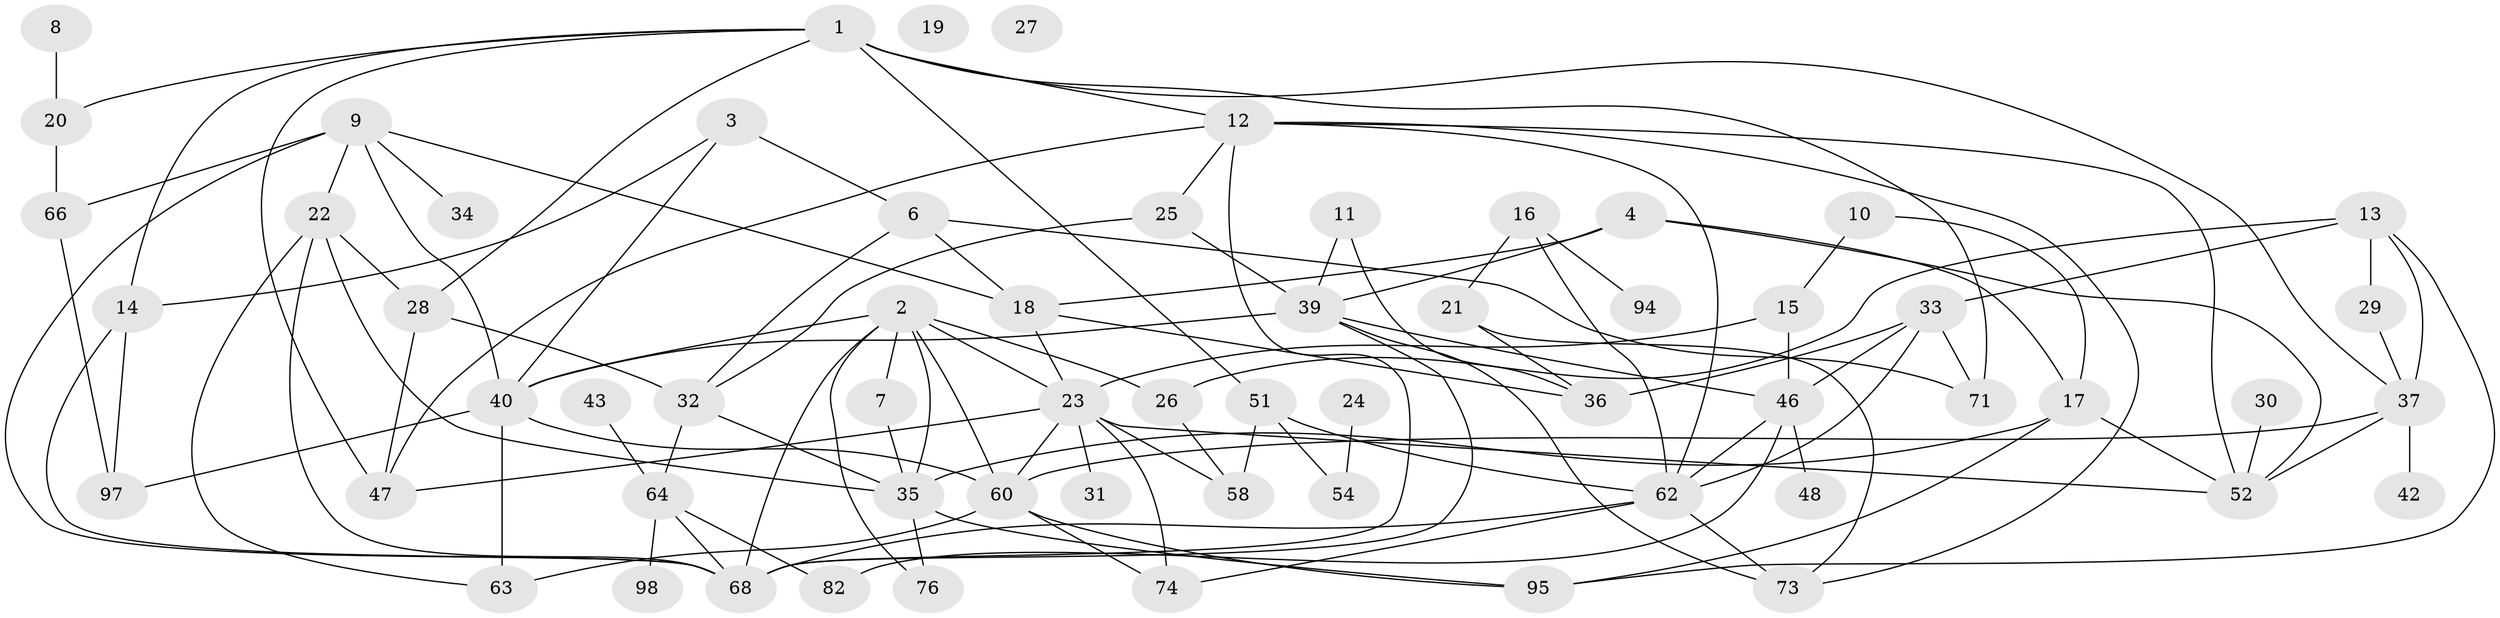 // original degree distribution, {5: 0.1326530612244898, 8: 0.01020408163265306, 3: 0.25510204081632654, 4: 0.14285714285714285, 2: 0.23469387755102042, 1: 0.12244897959183673, 7: 0.02040816326530612, 0: 0.02040816326530612, 6: 0.061224489795918366}
// Generated by graph-tools (version 1.1) at 2025/41/03/06/25 10:41:22]
// undirected, 62 vertices, 117 edges
graph export_dot {
graph [start="1"]
  node [color=gray90,style=filled];
  1 [super="+56"];
  2 [super="+79"];
  3 [super="+5"];
  4 [super="+45"];
  6 [super="+77"];
  7;
  8;
  9 [super="+87"];
  10 [super="+41"];
  11;
  12 [super="+84"];
  13 [super="+55"];
  14;
  15 [super="+50"];
  16 [super="+70"];
  17 [super="+81"];
  18 [super="+89"];
  19;
  20;
  21 [super="+57"];
  22 [super="+90"];
  23 [super="+38"];
  24;
  25;
  26;
  27;
  28 [super="+96"];
  29;
  30;
  31;
  32 [super="+91"];
  33 [super="+86"];
  34;
  35 [super="+49"];
  36 [super="+67"];
  37 [super="+92"];
  39 [super="+72"];
  40 [super="+44"];
  42;
  43;
  46 [super="+59"];
  47 [super="+78"];
  48 [super="+53"];
  51 [super="+80"];
  52 [super="+88"];
  54;
  58 [super="+61"];
  60 [super="+65"];
  62 [super="+93"];
  63;
  64 [super="+69"];
  66;
  68 [super="+75"];
  71;
  73 [super="+85"];
  74 [super="+83"];
  76;
  82;
  94;
  95;
  97;
  98;
  1 -- 14;
  1 -- 37;
  1 -- 71;
  1 -- 51;
  1 -- 20;
  1 -- 28;
  1 -- 47;
  1 -- 12;
  2 -- 7 [weight=2];
  2 -- 23;
  2 -- 26;
  2 -- 76;
  2 -- 60;
  2 -- 68;
  2 -- 40;
  2 -- 35;
  3 -- 14;
  3 -- 40;
  3 -- 6;
  4 -- 17;
  4 -- 18;
  4 -- 39;
  4 -- 52;
  6 -- 18;
  6 -- 71;
  6 -- 32;
  7 -- 35;
  8 -- 20;
  9 -- 18;
  9 -- 22;
  9 -- 34;
  9 -- 40;
  9 -- 66;
  9 -- 68;
  10 -- 15;
  10 -- 17;
  11 -- 36;
  11 -- 39;
  12 -- 52;
  12 -- 73;
  12 -- 68;
  12 -- 25;
  12 -- 62;
  12 -- 47;
  13 -- 26;
  13 -- 29;
  13 -- 95;
  13 -- 37;
  13 -- 33;
  14 -- 97;
  14 -- 68;
  15 -- 23 [weight=2];
  15 -- 46;
  16 -- 62;
  16 -- 21;
  16 -- 94;
  17 -- 52;
  17 -- 95;
  17 -- 35;
  18 -- 36;
  18 -- 23;
  20 -- 66;
  21 -- 36;
  21 -- 73;
  22 -- 63;
  22 -- 28;
  22 -- 68;
  22 -- 35;
  23 -- 58;
  23 -- 60;
  23 -- 52;
  23 -- 74;
  23 -- 47;
  23 -- 31;
  24 -- 54;
  25 -- 32;
  25 -- 39;
  26 -- 58;
  28 -- 32;
  28 -- 47;
  29 -- 37;
  30 -- 52;
  32 -- 35;
  32 -- 64;
  33 -- 36;
  33 -- 71;
  33 -- 62;
  33 -- 46;
  35 -- 76;
  35 -- 95;
  37 -- 42;
  37 -- 52;
  37 -- 60;
  39 -- 46;
  39 -- 73;
  39 -- 68;
  39 -- 40;
  40 -- 63;
  40 -- 97;
  40 -- 60;
  43 -- 64;
  46 -- 48;
  46 -- 82;
  46 -- 62;
  51 -- 58;
  51 -- 62;
  51 -- 54;
  60 -- 63;
  60 -- 95;
  60 -- 74;
  62 -- 68;
  62 -- 73;
  62 -- 74;
  64 -- 82;
  64 -- 98 [weight=2];
  64 -- 68;
  66 -- 97;
}
